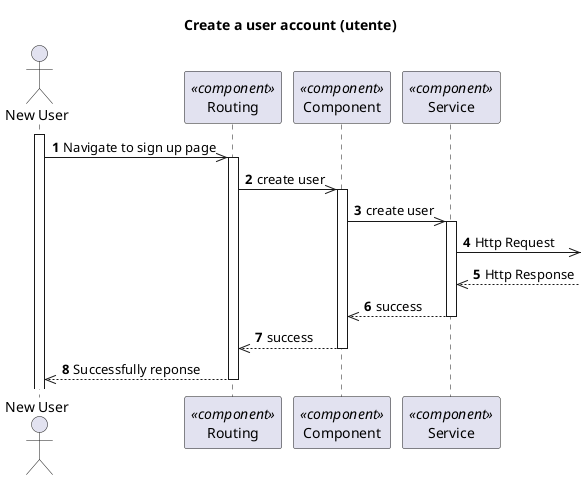 @startuml Process View - Level 3

autonumber
skinparam packageStyle rect

title Create a user account (utente)

actor "New User" as NU
participant "Routing" as routing <<component>>
participant "Component" as comp <<component>>
participant "Service" as service <<component>>

activate NU
NU->> routing : Navigate to sign up page
activate routing
routing ->> comp : create user

activate comp
comp ->> service : create user

activate service
service ->> : Http Request
service <<-- : Http Response

service -->> comp : success
deactivate service

comp -->> routing : success
deactivate comp

NU<<-- routing : Successfully reponse
deactivate routing

@enduml